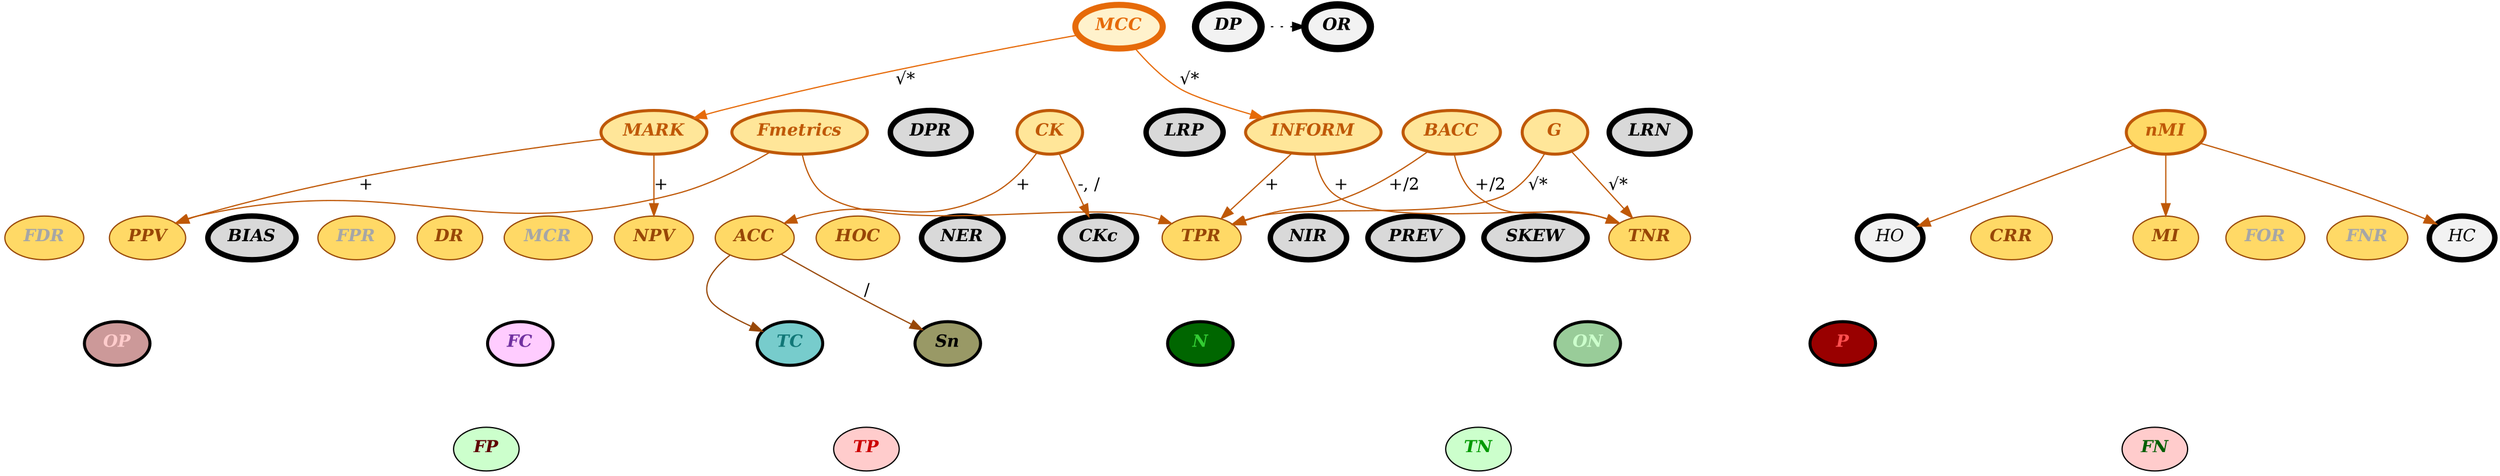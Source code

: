 # Binary-Classification Performance Metrics/Measures Dependency Graph
# Author: Gürol Canbek, gurol44@gmail.com
# Version: 1.4
# Last Update Date: 5 February 2019
# First Date: 19 September 2017
#
# This file is licensed under  
# 
#   G N U   A F F E R O   G E N E R A L   P U B L I C   L I C E N S E
#        V e r s i o n   3 ,   1 9   N o v e m b e r   2 0 0 7 
# 
# perfscheme – Visualized Scheme for Binary-Classification Performance Evaluation
# Copyright (C) 2017-2019  Gürol Canbek
# 
# This program is free software: you can redistribute it and/or modify
# it under the terms of the GNU Affero General Public License as published
# by the Free Software Foundation, either version 3 of the License, or
# (at your option) any later version.
# 
# This program is distributed in the hope that it will be useful,
# but WITHOUT ANY WARRANTY; without even the implied warranty of
# MERCHANTABILITY or FITNESS FOR A PARTICULAR PURPOSE.  See the
# GNU Affero General Public License for more details.
# You should have received a copy of the GNU Affero General Public License
# along with this program.  If not, see <https://www.gnu.org/licenses/>.
#  
# See the full notice license file in <https://github.com/gurol/perfscheme>
#
# Usage (graphviz must be installed):
# dot -Tpdf perfscheme.dot -o perfscheme.pdf
digraph BinClassRoadMap {
	size = "32, 24"
	dpi = 96.0
	# subgraph cluster_base_measures {
	# 	TP FP FN TN
	# 	label="BaseMeasures" 
	# }

	# Nodes for base measures
	TP[label=<<b><i>TP</i></b>> style="filled" fillcolor="#ffcccc" fontcolor="#cc0000" penwidth=1.0]
	FP[label=<<b><i>FP</i></b>> style="filled" fillcolor="#ccffcc" fontcolor="#5e0002" penwidth=1.0]
	FN[label=<<b><i>FN</i></b>> style="filled" fillcolor="#ffcccc" fontcolor="#005e02" penwidth=1.0]
	TN[label=<<b><i>TN</i></b>> style="filled" fillcolor="#ccffcc" fontcolor="#009900" penwidth=1.0]
	# Nodes for 1st level measures
	P[label=<<b><i>P</i></b>> style="filled" fillcolor="#990000" fontcolor="#ff5050" penwidth=2.5]
	N[label=<<b><i>N</i></b>> style="filled" fillcolor="#006600" fontcolor="#33cc33" penwidth=2.5]
	OP[label=<<b><i>OP</i></b>> style="filled" fillcolor="#cc9999" fontcolor="#ffcccc" penwidth=2.5]
	ON[label=<<b><i>ON</i></b>> style="filled" fillcolor="#99cc99" fontcolor="#ccffcc" penwidth=2.5]
	TC[label=<<b><i>TC</i></b>> style="filled" fillcolor="#77cccc" fontcolor="#117777" penwidth=2.5]
	FC[label=<<b><i>FC</i></b>> style="filled" fillcolor="#ffccff" fontcolor="#7030a0" penwidth=2.5]
	Sn[label=<<b><i>Sn</i></b>> style="filled" fillcolor="#999966" fontcolor="black" penwidth=2.5]
	# Nodes for 2nd level measures
	PREV[label=<<b><i>PREV</i></b>> style="filled" fillcolor="#d9d9d9" fontcolor="black" penwidth=4.5]
	PREV_FOR_METRICS[label=<<b><i>PREV2</i></b>> style=invis]
	BIAS[label=<<b><i>BIAS</i></b>> style="filled" fillcolor="#d9d9d9" fontcolor="black" penwidth=4.5]
	BIAS_FOR_METRICS[label=<<b><i>PREV2</i></b>> style=invis]
	SKEW[label=<<b><i>SKEW</i></b>> style="filled" fillcolor="#d9d9d9" fontcolor="black" penwidth=4.5]
	NIR[label=<<b><i>NIR</i></b>> style="filled" fillcolor="#d9d9d9" fontcolor="black" penwidth=4.5]
	NER[label=<<b><i>NER</i></b>> style="filled" fillcolor="#d9d9d9" fontcolor="black" penwidth=4.5]
	CKc[label=<<b><i>CKc</i></b>> style="filled" fillcolor="#d9d9d9" fontcolor="black" penwidth=4.5]
	LRP[label=<<b><i>LRP</i></b>> style="filled" fillcolor="#d9d9d9" fontcolor="black" penwidth=4.5]
	LRN[label=<<b><i>LRN</i></b>> style="filled" fillcolor="#d9d9d9" fontcolor="black" penwidth=4.5]
	DPR[label=<<b><i>DPR</i></b>> style="filled" fillcolor="#d9d9d9" fontcolor="black" penwidth=4.5]
	# Nodes for 3rd level measures
	HC[label=<<i>HC</i>> style="filled" fillcolor="#f2f2f2" fontcolor="black" penwidth=4.5]
	HO[label=<<i>HO</i>> style="filled" fillcolor="#f2f2f2" fontcolor="black" penwidth=4.5]
	OR[label=<<b><i>OR</i></b>> style="filled" fillcolor="#f2f2f2" fontcolor="black" penwidth=6.0]
	DP[label=<<b><i>DP</i></b>> style="filled" fillcolor="#f2f2f2" fontcolor="black" penwidth=6.0]

	# Nodes for base metrics
	TPR[label=<<b><i>TPR</i></b>> style="filled" color="#984707" fillcolor="#ffd966" fontcolor="#984707" penwidth=1.0]
	FNR[label=<<b><i>FNR</i></b>> style="filled" color="#984707" fillcolor="#ffd966" fontcolor="#a6a6a6" penwidth=1.0]
	TNR[label=<<b><i>TNR</i></b>> style="filled" color="#984707" fillcolor="#ffd966" fontcolor="#984707" penwidth=1.0]
	FPR[label=<<b><i>FPR</i></b>> style="filled" color="#984707" fillcolor="#ffd966" fontcolor="#a6a6a6" penwidth=1.0]
	PPV[label=<<b><i>PPV</i></b>> style="filled" color="#984707" fillcolor="#ffd966" fontcolor="#984707" penwidth=1.0]
	FDR[label=<<b><i>FDR</i></b>> style="filled" color="#984707" fillcolor="#ffd966" fontcolor="#a6a6a6" penwidth=1.0]
	FOR[label=<<b><i>FOR</i></b>> style="filled" color="#984707" fillcolor="#ffd966" fontcolor="#a6a6a6" penwidth=1.0]
	NPV[label=<<b><i>NPV</i></b>> style="filled" color="#984707" fillcolor="#ffd966" fontcolor="#984707" penwidth=1.0]
	HOC[label=<<b><i>HOC</i></b>> style="filled" color="#984707" fillcolor="#ffd966" fontcolor="#984707" penwidth=1.0]
	MI[label=<<b><i>MI</i></b>> style="filled" color="#984707" fillcolor="#ffd966" fontcolor="#984707" penwidth=1.0]
	ACC[label=<<b><i>ACC</i></b>> style="filled" color="#984707" fillcolor="#ffd966" fontcolor="#984707" penwidth=1.0]
	MCR[label=<<b><i>MCR</i></b>> style="filled" color="#984707" fillcolor="#ffd966" fontcolor="#a6a6a6" penwidth=1.0]
	DR[label=<<b><i>DR</i></b>> style="filled" color="#984707" fillcolor="#ffd966" fontcolor="#984707" penwidth=1.0]
	CRR[label=<<b><i>CRR</i></b>> style="filled" color="#984707" fillcolor="#ffd966" fontcolor="#984707" penwidth=1.0]
	# Nodes for 1st level metrics
	INFORM[label=<<b><i>INFORM</i></b>> style="filled" color="#bf5807" fillcolor="#ffe699" fontcolor="#bf5807" penwidth=2.5]
	MARK[label=<<b><i>MARK</i></b>> style="filled" color="#bf5807" fillcolor="#ffe699" fontcolor="#bf5807" penwidth=2.5]
	BACC[label=<<b><i>BACC</i></b>> style="filled" color="#bf5807" fillcolor="#ffe699" fontcolor="#bf5807" penwidth=2.5]
	G[label=<<b><i>G</i></b>> style="filled" color="#bf5807" fillcolor="#ffe699" fontcolor="#bf5807" penwidth=2.5]
	nMI[label=<<b><i>nMI</i></b>> style="filled" color="#bf5807" fillcolor="#ffd966" fontcolor="#bf5807" penwidth=2.5]
	Fmetrics[label=<<b><i>Fmetrics</i></b>> style="filled" color="#bf5807" fillcolor="#ffe699" fontcolor="#bf5807" penwidth=2.5]
	CK[label=<<b><i>CK</i></b>> style="filled" color="#bf5807" fillcolor="#ffe699" fontcolor="#bf5807" penwidth=2.5]
	# Nodes for 2nd level metric
	MCC[label=<<b><i>MCC</i></b>> style="filled" color="#e66a09" fillcolor="#fff2cc" fontcolor="#e66a09" penwidth=5.0]

	# Edges for measures dependencies
	P -> TP [label="+5" style=invis]
	P -> FN [label="+5" style=invis]
	N -> FP [label="+6" style=invis]
	N -> TN [label="+6" style=invis]
	OP -> TP [label="+7" style=invis]
	OP -> FP [label="+7" style=invis]
	ON -> FN [label="+8" style=invis]
	ON -> TN [label="+8" style=invis]
	TC -> TP [label="+9" style=invis]
	TC -> TN [label="+9" style=invis]
	FC -> FP [label="+10" style=invis]
	FC -> FN [label="+10" style=invis]
	Sn -> TP [label="+11" style=invis]
	Sn -> FP [label="+11" style=invis]
	Sn -> TN [label="+11" style=invis]
	Sn -> FN [label="+11" style=invis]
	PREV -> P [label="12" style=invis]
	PREV -> Sn [label="/12" style=invis]
	# Dummy: For the metrics depended on PREV not to increase the level extra
	PREV_FOR_METRICS -> TP [label="12" style=invis]
	PREV_FOR_METRICS -> FN [label="12" style=invis]
	BIAS -> OP [label="13" style=invis]
	BIAS -> Sn [label="13" style=invis]
	# Dummy: For the metrics depended on PREV not to increase the level extra
	BIAS_FOR_METRICS -> TP [label="12.1" style=invis]
	BIAS_FOR_METRICS -> FP [label="12.1" style=invis]
	SKEW -> N [label="14" style=invis]
	SKEW -> P [label=":14" style=invis]
	NIR -> P [label="15 max" style=invis]
	NIR -> N [label="15 max" style=invis]
	NIR -> Sn [label="/15" style=invis]
	NER -> N [label="16" style=invis]
	NER -> Sn [label="/16" style=invis]
	CKc -> P [label="17.1*" style=invis]
	CKc -> OP [label="17.1*" style=invis]
	CKc -> N [label="17.2*" style=invis]
	CKc -> ON [label="17.2*" style=invis]
	CKc -> Sn [label="/17" style=invis]
	LRP -> TPR [label="19" style=invis]
	LRP -> FPR [label="/19" style=invis]
	LRN -> FNR [label="20" style=invis]
	LRN -> TNR [label="/20" style=invis]
	DPR -> TPR [label="21 z()" style=invis]
	# Z(1-TNR)
	DPR -> FPR [label="21 z()" style=invis]
	# Not to increase the level due to the 1st level measure PREV
	HC -> PREV_FOR_METRICS [label="22" style=invis]
	# Not to increase the level due to the 1st level measure BIAS
	HO -> BIAS_FOR_METRICS [label="23" style=invis]
	OR -> LRP [label="24" style=invis]
	OR -> LRN [label="/24" style=invis]
	DP -> LRP [label="25" style=invis]
	DP -> LRN [label="/25" style=invis]
	DP -> OR [style="dotted"]

	{rank=same DP OR}
	
	# Edges for metrics dependencies
	TPR -> TP [label="1" color="#984707" style=invis]
	TPR -> P [label="/1" color="#984707" style=invis]
	FNR -> FN [label="2" color="#984707" style=invis]
	FNR -> P [label="/2" color="#984707" style=invis]
	TNR -> TN [label="3" color="#984707" style=invis]
	TNR -> N [label="/3" color="#984707" style=invis]
	FPR -> FP [label="4" color="#984707" style=invis]
	FPR -> N [label="/4" color="#984707" style=invis]
	PPV -> TP [label="5" color="#984707" style=invis]
	PPV -> OP [label="/5" color="#984707" style=invis]
	FDR -> FP [label="6" color="#984707" style=invis]
	FDR -> OP [label="/6" color="#984707" style=invis]
	FOR -> FN [label="7" color="#984707" style=invis]
	FOR -> ON [label="/7" color="#984707" style=invis]
	NPV -> TN [label="8" color="#984707" style=invis]
	NPV -> ON [label="/8" color="#984707" style=invis]
	HOC -> TP [label="+9" color="#984707" style=invis]
	HOC -> FP [label="+9" color="#984707" style=invis]
	HOC -> FN [label="+9" color="#984707" style=invis]
	HOC -> TN [label="+9" color="#984707" style=invis]
	HOC -> Sn [label="/9" color="#984707" style=invis]
	MI -> TP [label="+10" color="#984707" style=invis]
	MI -> FP [label="+10" color="#984707" style=invis]
	MI -> FN [label="+10" color="#984707" style=invis]
	MI -> TN [label="+10" color="#984707" style=invis]
	MI -> PREV_FOR_METRICS [label="/10" color="#984707" style=invis]
	MI -> BIAS_FOR_METRICS [label="/10" color="#984707" style=invis]
	DR -> TP [label="11" color="#984707" style=invis]
	DR -> Sn [label="/11" color="#984707" style=invis]
	CRR -> TN [label="12" color="#984707" style=invis]
	CRR -> Sn [label="/12" color="#984707" style=invis]
	ACC -> TC [label="" color="#984707"]
	ACC -> Sn [label="/" color="#984707"]
	MCR -> FC [label="14" color="#984707" style=invis]
	MCR -> Sn [label="/14" color="#984707" style=invis]
	
	# 1st level metrics
	# 15
	INFORM -> TPR [label="+" color="#bf5807"]
	INFORM -> TNR [label="+" color="#bf5807"]
	# 16
	MARK -> PPV [label="+" color="#bf5807"]
	MARK -> NPV [label="+" color="#bf5807"]
	# 17
	BACC -> TPR [label="+/2" color="#bf5807"]
	BACC -> TNR [label="+/2" color="#bf5807"]
	# 18
	G -> TPR [label="√*" color="#bf5807"]
	G -> TNR [label="√*" color="#bf5807"]
	# 19
	nMI -> MI [label="" color="#bf5807"]
	nMI -> HC [label="" color="#bf5807"]
	nMI -> HO [label="" color="#bf5807"]
	# 20-22
	Fmetrics -> PPV [label="" color="#bf5807"]
	Fmetrics -> TPR [label="" color="#bf5807"]
	# 23
	CK -> ACC [label="+" color="#bf5807"]
	CK -> CKc [label="-, /" color="#bf5807"]
	# 2nd level metric (24)
	MCC -> INFORM [label="√*" color="#e66a09"]
	MCC -> MARK [label="√*" color="#e66a09"]

    # {rank=same TP FP FN TN}
	# {rank=same TP FP FN TN}
	# {rank=same P N OP ON TC FC}
	# {rank=same TPR FPR FNR TNR}
	# {rank=same PPV FDR FOR NPV}
}